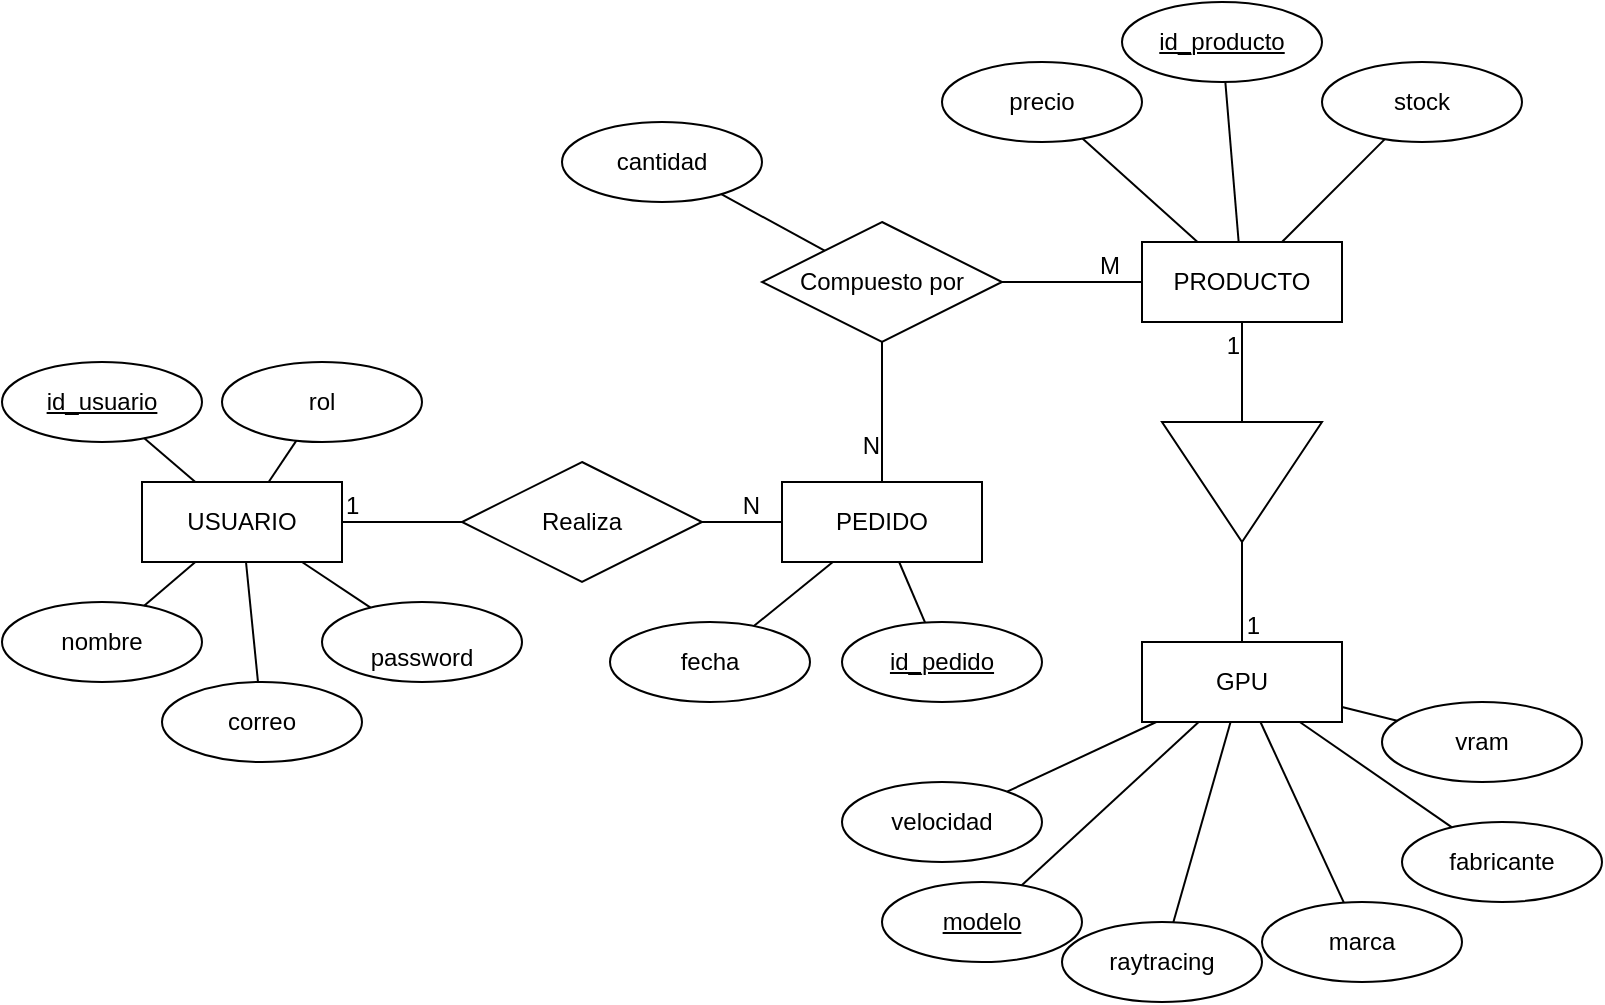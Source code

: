 <mxfile version="24.0.7" type="github">
  <diagram name="Página-1" id="lyMBnRNk6s1UJv5n6M9Y">
    <mxGraphModel dx="1033" dy="556" grid="1" gridSize="10" guides="1" tooltips="1" connect="1" arrows="1" fold="1" page="1" pageScale="1" pageWidth="827" pageHeight="1169" math="0" shadow="0">
      <root>
        <mxCell id="0" />
        <mxCell id="1" parent="0" />
        <mxCell id="ASPx3OWDytFwxY4XE56K-14" value="USUARIO" style="whiteSpace=wrap;html=1;align=center;" parent="1" vertex="1">
          <mxGeometry x="80" y="260" width="100" height="40" as="geometry" />
        </mxCell>
        <mxCell id="ASPx3OWDytFwxY4XE56K-15" value="nombre" style="ellipse;whiteSpace=wrap;html=1;align=center;" parent="1" vertex="1">
          <mxGeometry x="10" y="320" width="100" height="40" as="geometry" />
        </mxCell>
        <mxCell id="ASPx3OWDytFwxY4XE56K-16" value="Compuesto por" style="shape=rhombus;perimeter=rhombusPerimeter;whiteSpace=wrap;html=1;align=center;" parent="1" vertex="1">
          <mxGeometry x="390" y="130" width="120" height="60" as="geometry" />
        </mxCell>
        <mxCell id="ASPx3OWDytFwxY4XE56K-22" value="id_usuario" style="ellipse;whiteSpace=wrap;html=1;align=center;fontStyle=4;" parent="1" vertex="1">
          <mxGeometry x="10" y="200" width="100" height="40" as="geometry" />
        </mxCell>
        <mxCell id="ASPx3OWDytFwxY4XE56K-23" value="id_producto" style="ellipse;whiteSpace=wrap;html=1;align=center;fontStyle=4;" parent="1" vertex="1">
          <mxGeometry x="570" y="20" width="100" height="40" as="geometry" />
        </mxCell>
        <mxCell id="ASPx3OWDytFwxY4XE56K-25" value="PEDIDO" style="whiteSpace=wrap;html=1;align=center;" parent="1" vertex="1">
          <mxGeometry x="400" y="260" width="100" height="40" as="geometry" />
        </mxCell>
        <mxCell id="ASPx3OWDytFwxY4XE56K-26" value="Realiza" style="shape=rhombus;perimeter=rhombusPerimeter;whiteSpace=wrap;html=1;align=center;" parent="1" vertex="1">
          <mxGeometry x="240" y="250" width="120" height="60" as="geometry" />
        </mxCell>
        <mxCell id="ASPx3OWDytFwxY4XE56K-29" value="PRODUCTO" style="whiteSpace=wrap;html=1;align=center;" parent="1" vertex="1">
          <mxGeometry x="580" y="140" width="100" height="40" as="geometry" />
        </mxCell>
        <mxCell id="ASPx3OWDytFwxY4XE56K-31" value="id_pedido" style="ellipse;whiteSpace=wrap;html=1;align=center;fontStyle=4;" parent="1" vertex="1">
          <mxGeometry x="430" y="330" width="100" height="40" as="geometry" />
        </mxCell>
        <mxCell id="ASPx3OWDytFwxY4XE56K-32" value="&lt;div&gt;&lt;br&gt;&lt;/div&gt;&lt;div&gt;password&lt;br&gt;&lt;/div&gt;" style="ellipse;whiteSpace=wrap;html=1;align=center;" parent="1" vertex="1">
          <mxGeometry x="170" y="320" width="100" height="40" as="geometry" />
        </mxCell>
        <mxCell id="ASPx3OWDytFwxY4XE56K-33" value="stock" style="ellipse;whiteSpace=wrap;html=1;align=center;" parent="1" vertex="1">
          <mxGeometry x="670" y="50" width="100" height="40" as="geometry" />
        </mxCell>
        <mxCell id="ASPx3OWDytFwxY4XE56K-35" value="rol" style="ellipse;whiteSpace=wrap;html=1;align=center;" parent="1" vertex="1">
          <mxGeometry x="120" y="200" width="100" height="40" as="geometry" />
        </mxCell>
        <mxCell id="ASPx3OWDytFwxY4XE56K-42" value="precio" style="ellipse;whiteSpace=wrap;html=1;align=center;" parent="1" vertex="1">
          <mxGeometry x="480" y="50" width="100" height="40" as="geometry" />
        </mxCell>
        <mxCell id="ASPx3OWDytFwxY4XE56K-53" value="" style="endArrow=none;html=1;rounded=0;" parent="1" source="ASPx3OWDytFwxY4XE56K-29" target="ASPx3OWDytFwxY4XE56K-33" edge="1">
          <mxGeometry relative="1" as="geometry">
            <mxPoint x="860" y="251" as="sourcePoint" />
            <mxPoint x="904" y="234" as="targetPoint" />
          </mxGeometry>
        </mxCell>
        <mxCell id="ASPx3OWDytFwxY4XE56K-54" value="" style="endArrow=none;html=1;rounded=0;" parent="1" source="ASPx3OWDytFwxY4XE56K-29" target="ASPx3OWDytFwxY4XE56K-23" edge="1">
          <mxGeometry relative="1" as="geometry">
            <mxPoint x="870" y="261" as="sourcePoint" />
            <mxPoint x="914" y="244" as="targetPoint" />
          </mxGeometry>
        </mxCell>
        <mxCell id="ASPx3OWDytFwxY4XE56K-55" value="" style="endArrow=none;html=1;rounded=0;" parent="1" source="ASPx3OWDytFwxY4XE56K-42" target="ASPx3OWDytFwxY4XE56K-29" edge="1">
          <mxGeometry relative="1" as="geometry">
            <mxPoint x="880" y="271" as="sourcePoint" />
            <mxPoint x="924" y="254" as="targetPoint" />
          </mxGeometry>
        </mxCell>
        <mxCell id="ASPx3OWDytFwxY4XE56K-56" value="" style="endArrow=none;html=1;rounded=0;" parent="1" source="ASPx3OWDytFwxY4XE56K-25" target="ASPx3OWDytFwxY4XE56K-31" edge="1">
          <mxGeometry relative="1" as="geometry">
            <mxPoint x="890" y="281" as="sourcePoint" />
            <mxPoint x="934" y="264" as="targetPoint" />
          </mxGeometry>
        </mxCell>
        <mxCell id="ASPx3OWDytFwxY4XE56K-59" value="" style="endArrow=none;html=1;rounded=0;" parent="1" source="ASPx3OWDytFwxY4XE56K-35" target="ASPx3OWDytFwxY4XE56K-14" edge="1">
          <mxGeometry relative="1" as="geometry">
            <mxPoint x="920" y="311" as="sourcePoint" />
            <mxPoint x="964" y="294" as="targetPoint" />
          </mxGeometry>
        </mxCell>
        <mxCell id="ASPx3OWDytFwxY4XE56K-60" value="" style="endArrow=none;html=1;rounded=0;" parent="1" source="ASPx3OWDytFwxY4XE56K-14" target="ASPx3OWDytFwxY4XE56K-22" edge="1">
          <mxGeometry relative="1" as="geometry">
            <mxPoint x="930" y="321" as="sourcePoint" />
            <mxPoint x="974" y="304" as="targetPoint" />
          </mxGeometry>
        </mxCell>
        <mxCell id="ASPx3OWDytFwxY4XE56K-61" value="" style="endArrow=none;html=1;rounded=0;" parent="1" source="ASPx3OWDytFwxY4XE56K-14" target="ASPx3OWDytFwxY4XE56K-32" edge="1">
          <mxGeometry relative="1" as="geometry">
            <mxPoint x="196" y="317" as="sourcePoint" />
            <mxPoint x="240" y="300" as="targetPoint" />
          </mxGeometry>
        </mxCell>
        <mxCell id="ASPx3OWDytFwxY4XE56K-62" value="" style="endArrow=none;html=1;rounded=0;" parent="1" source="ASPx3OWDytFwxY4XE56K-15" target="ASPx3OWDytFwxY4XE56K-14" edge="1">
          <mxGeometry relative="1" as="geometry">
            <mxPoint x="66" y="420" as="sourcePoint" />
            <mxPoint x="110" y="403" as="targetPoint" />
          </mxGeometry>
        </mxCell>
        <mxCell id="ASPx3OWDytFwxY4XE56K-67" value="" style="endArrow=none;html=1;rounded=0;" parent="1" source="ASPx3OWDytFwxY4XE56K-14" target="ASPx3OWDytFwxY4XE56K-26" edge="1">
          <mxGeometry relative="1" as="geometry">
            <mxPoint x="250" y="340" as="sourcePoint" />
            <mxPoint x="410" y="340" as="targetPoint" />
          </mxGeometry>
        </mxCell>
        <mxCell id="ASPx3OWDytFwxY4XE56K-68" value="1" style="resizable=0;html=1;whiteSpace=wrap;align=left;verticalAlign=bottom;" parent="ASPx3OWDytFwxY4XE56K-67" connectable="0" vertex="1">
          <mxGeometry x="-1" relative="1" as="geometry" />
        </mxCell>
        <mxCell id="ASPx3OWDytFwxY4XE56K-69" value="" style="resizable=0;html=1;whiteSpace=wrap;align=right;verticalAlign=bottom;" parent="ASPx3OWDytFwxY4XE56K-67" connectable="0" vertex="1">
          <mxGeometry x="1" relative="1" as="geometry" />
        </mxCell>
        <mxCell id="ASPx3OWDytFwxY4XE56K-70" value="" style="endArrow=none;html=1;rounded=0;" parent="1" source="ASPx3OWDytFwxY4XE56K-26" target="ASPx3OWDytFwxY4XE56K-25" edge="1">
          <mxGeometry relative="1" as="geometry">
            <mxPoint x="354" y="300" as="sourcePoint" />
            <mxPoint x="414" y="300" as="targetPoint" />
          </mxGeometry>
        </mxCell>
        <mxCell id="ASPx3OWDytFwxY4XE56K-71" value="" style="resizable=0;html=1;whiteSpace=wrap;align=left;verticalAlign=bottom;" parent="ASPx3OWDytFwxY4XE56K-70" connectable="0" vertex="1">
          <mxGeometry x="-1" relative="1" as="geometry" />
        </mxCell>
        <mxCell id="ASPx3OWDytFwxY4XE56K-72" value="N" style="resizable=0;html=1;whiteSpace=wrap;align=right;verticalAlign=bottom;" parent="ASPx3OWDytFwxY4XE56K-70" connectable="0" vertex="1">
          <mxGeometry x="1" relative="1" as="geometry">
            <mxPoint x="-10" as="offset" />
          </mxGeometry>
        </mxCell>
        <mxCell id="ASPx3OWDytFwxY4XE56K-73" value="" style="endArrow=none;html=1;rounded=0;" parent="1" source="ASPx3OWDytFwxY4XE56K-16" target="ASPx3OWDytFwxY4XE56K-25" edge="1">
          <mxGeometry relative="1" as="geometry">
            <mxPoint x="710" y="491" as="sourcePoint" />
            <mxPoint x="710" y="420" as="targetPoint" />
          </mxGeometry>
        </mxCell>
        <mxCell id="ASPx3OWDytFwxY4XE56K-74" value="" style="resizable=0;html=1;whiteSpace=wrap;align=left;verticalAlign=bottom;" parent="ASPx3OWDytFwxY4XE56K-73" connectable="0" vertex="1">
          <mxGeometry x="-1" relative="1" as="geometry" />
        </mxCell>
        <mxCell id="ASPx3OWDytFwxY4XE56K-75" value="N" style="resizable=0;html=1;whiteSpace=wrap;align=right;verticalAlign=bottom;" parent="ASPx3OWDytFwxY4XE56K-73" connectable="0" vertex="1">
          <mxGeometry x="1" relative="1" as="geometry">
            <mxPoint y="-10" as="offset" />
          </mxGeometry>
        </mxCell>
        <mxCell id="ASPx3OWDytFwxY4XE56K-76" value="" style="triangle;whiteSpace=wrap;html=1;rotation=90;textDirection=vertical-rl;" parent="1" vertex="1">
          <mxGeometry x="600" y="220" width="60" height="80" as="geometry" />
        </mxCell>
        <mxCell id="ASPx3OWDytFwxY4XE56K-77" value="" style="endArrow=none;html=1;rounded=0;" parent="1" source="ASPx3OWDytFwxY4XE56K-78" target="ASPx3OWDytFwxY4XE56K-25" edge="1">
          <mxGeometry relative="1" as="geometry">
            <mxPoint x="310" y="130" as="sourcePoint" />
            <mxPoint x="420" y="140" as="targetPoint" />
          </mxGeometry>
        </mxCell>
        <mxCell id="ASPx3OWDytFwxY4XE56K-78" value="fecha" style="ellipse;whiteSpace=wrap;html=1;align=center;" parent="1" vertex="1">
          <mxGeometry x="314" y="330" width="100" height="40" as="geometry" />
        </mxCell>
        <mxCell id="ASPx3OWDytFwxY4XE56K-79" value="cantidad" style="ellipse;whiteSpace=wrap;html=1;align=center;" parent="1" vertex="1">
          <mxGeometry x="290" y="80" width="100" height="40" as="geometry" />
        </mxCell>
        <mxCell id="ASPx3OWDytFwxY4XE56K-80" value="" style="endArrow=none;html=1;rounded=0;" parent="1" source="ASPx3OWDytFwxY4XE56K-79" target="ASPx3OWDytFwxY4XE56K-16" edge="1">
          <mxGeometry relative="1" as="geometry">
            <mxPoint x="345" y="168" as="sourcePoint" />
            <mxPoint x="416" y="182" as="targetPoint" />
          </mxGeometry>
        </mxCell>
        <mxCell id="ASPx3OWDytFwxY4XE56K-83" value="" style="endArrow=none;html=1;rounded=0;" parent="1" source="ASPx3OWDytFwxY4XE56K-16" target="ASPx3OWDytFwxY4XE56K-29" edge="1">
          <mxGeometry relative="1" as="geometry">
            <mxPoint x="460" y="230" as="sourcePoint" />
            <mxPoint x="460" y="270" as="targetPoint" />
          </mxGeometry>
        </mxCell>
        <mxCell id="ASPx3OWDytFwxY4XE56K-84" value="" style="resizable=0;html=1;whiteSpace=wrap;align=left;verticalAlign=bottom;" parent="ASPx3OWDytFwxY4XE56K-83" connectable="0" vertex="1">
          <mxGeometry x="-1" relative="1" as="geometry" />
        </mxCell>
        <mxCell id="ASPx3OWDytFwxY4XE56K-85" value="M" style="resizable=0;html=1;whiteSpace=wrap;align=right;verticalAlign=bottom;" parent="ASPx3OWDytFwxY4XE56K-83" connectable="0" vertex="1">
          <mxGeometry x="1" relative="1" as="geometry">
            <mxPoint x="-10" as="offset" />
          </mxGeometry>
        </mxCell>
        <mxCell id="ASPx3OWDytFwxY4XE56K-88" value="correo" style="ellipse;whiteSpace=wrap;html=1;align=center;" parent="1" vertex="1">
          <mxGeometry x="90" y="360" width="100" height="40" as="geometry" />
        </mxCell>
        <mxCell id="ASPx3OWDytFwxY4XE56K-89" value="" style="endArrow=none;html=1;rounded=0;" parent="1" source="ASPx3OWDytFwxY4XE56K-14" target="ASPx3OWDytFwxY4XE56K-88" edge="1">
          <mxGeometry relative="1" as="geometry">
            <mxPoint x="153" y="310" as="sourcePoint" />
            <mxPoint x="167" y="331" as="targetPoint" />
          </mxGeometry>
        </mxCell>
        <mxCell id="ASPx3OWDytFwxY4XE56K-90" value="modelo" style="ellipse;whiteSpace=wrap;html=1;align=center;fontStyle=4;" parent="1" vertex="1">
          <mxGeometry x="450" y="460" width="100" height="40" as="geometry" />
        </mxCell>
        <mxCell id="ASPx3OWDytFwxY4XE56K-91" value="&lt;div&gt;GPU&lt;/div&gt;" style="whiteSpace=wrap;html=1;align=center;" parent="1" vertex="1">
          <mxGeometry x="580" y="340" width="100" height="40" as="geometry" />
        </mxCell>
        <mxCell id="ASPx3OWDytFwxY4XE56K-92" value="fabricante" style="ellipse;whiteSpace=wrap;html=1;align=center;" parent="1" vertex="1">
          <mxGeometry x="710" y="430" width="100" height="40" as="geometry" />
        </mxCell>
        <mxCell id="ASPx3OWDytFwxY4XE56K-93" value="marca" style="ellipse;whiteSpace=wrap;html=1;align=center;" parent="1" vertex="1">
          <mxGeometry x="640" y="470" width="100" height="40" as="geometry" />
        </mxCell>
        <mxCell id="ASPx3OWDytFwxY4XE56K-94" value="vram" style="ellipse;whiteSpace=wrap;html=1;align=center;" parent="1" vertex="1">
          <mxGeometry x="700" y="370" width="100" height="40" as="geometry" />
        </mxCell>
        <mxCell id="ASPx3OWDytFwxY4XE56K-95" value="velocidad" style="ellipse;whiteSpace=wrap;html=1;align=center;" parent="1" vertex="1">
          <mxGeometry x="430" y="410" width="100" height="40" as="geometry" />
        </mxCell>
        <mxCell id="ASPx3OWDytFwxY4XE56K-96" value="raytracing" style="ellipse;whiteSpace=wrap;html=1;align=center;" parent="1" vertex="1">
          <mxGeometry x="540" y="480" width="100" height="40" as="geometry" />
        </mxCell>
        <mxCell id="ASPx3OWDytFwxY4XE56K-97" value="" style="endArrow=none;html=1;rounded=0;" parent="1" source="ASPx3OWDytFwxY4XE56K-91" target="ASPx3OWDytFwxY4XE56K-94" edge="1">
          <mxGeometry relative="1" as="geometry">
            <mxPoint x="750" y="420" as="sourcePoint" />
            <mxPoint x="910" y="420" as="targetPoint" />
          </mxGeometry>
        </mxCell>
        <mxCell id="ASPx3OWDytFwxY4XE56K-98" value="" style="endArrow=none;html=1;rounded=0;" parent="1" source="ASPx3OWDytFwxY4XE56K-91" target="ASPx3OWDytFwxY4XE56K-95" edge="1">
          <mxGeometry relative="1" as="geometry">
            <mxPoint x="680" y="411" as="sourcePoint" />
            <mxPoint x="724" y="394" as="targetPoint" />
          </mxGeometry>
        </mxCell>
        <mxCell id="ASPx3OWDytFwxY4XE56K-99" value="" style="endArrow=none;html=1;rounded=0;" parent="1" source="ASPx3OWDytFwxY4XE56K-91" target="ASPx3OWDytFwxY4XE56K-93" edge="1">
          <mxGeometry relative="1" as="geometry">
            <mxPoint x="690" y="421" as="sourcePoint" />
            <mxPoint x="734" y="404" as="targetPoint" />
          </mxGeometry>
        </mxCell>
        <mxCell id="ASPx3OWDytFwxY4XE56K-100" value="" style="endArrow=none;html=1;rounded=0;" parent="1" source="ASPx3OWDytFwxY4XE56K-91" target="ASPx3OWDytFwxY4XE56K-90" edge="1">
          <mxGeometry relative="1" as="geometry">
            <mxPoint x="700" y="431" as="sourcePoint" />
            <mxPoint x="744" y="414" as="targetPoint" />
          </mxGeometry>
        </mxCell>
        <mxCell id="ASPx3OWDytFwxY4XE56K-101" value="" style="endArrow=none;html=1;rounded=0;" parent="1" source="ASPx3OWDytFwxY4XE56K-91" target="ASPx3OWDytFwxY4XE56K-96" edge="1">
          <mxGeometry relative="1" as="geometry">
            <mxPoint x="710" y="441" as="sourcePoint" />
            <mxPoint x="754" y="424" as="targetPoint" />
          </mxGeometry>
        </mxCell>
        <mxCell id="ASPx3OWDytFwxY4XE56K-102" value="" style="endArrow=none;html=1;rounded=0;" parent="1" source="ASPx3OWDytFwxY4XE56K-91" target="ASPx3OWDytFwxY4XE56K-92" edge="1">
          <mxGeometry relative="1" as="geometry">
            <mxPoint x="720" y="451" as="sourcePoint" />
            <mxPoint x="764" y="434" as="targetPoint" />
          </mxGeometry>
        </mxCell>
        <mxCell id="ASPx3OWDytFwxY4XE56K-105" value="" style="endArrow=none;html=1;rounded=0;" parent="1" source="ASPx3OWDytFwxY4XE56K-76" target="ASPx3OWDytFwxY4XE56K-29" edge="1">
          <mxGeometry relative="1" as="geometry">
            <mxPoint x="660" y="200" as="sourcePoint" />
            <mxPoint x="820" y="200" as="targetPoint" />
          </mxGeometry>
        </mxCell>
        <mxCell id="ASPx3OWDytFwxY4XE56K-106" value="1" style="resizable=0;html=1;whiteSpace=wrap;align=right;verticalAlign=bottom;" parent="ASPx3OWDytFwxY4XE56K-105" connectable="0" vertex="1">
          <mxGeometry x="1" relative="1" as="geometry">
            <mxPoint y="20" as="offset" />
          </mxGeometry>
        </mxCell>
        <mxCell id="ASPx3OWDytFwxY4XE56K-108" value="" style="endArrow=none;html=1;rounded=0;" parent="1" source="ASPx3OWDytFwxY4XE56K-76" target="ASPx3OWDytFwxY4XE56K-91" edge="1">
          <mxGeometry relative="1" as="geometry">
            <mxPoint x="620.333" y="286.055" as="sourcePoint" />
            <mxPoint x="639.67" y="390" as="targetPoint" />
          </mxGeometry>
        </mxCell>
        <mxCell id="ASPx3OWDytFwxY4XE56K-109" value="1" style="resizable=0;html=1;whiteSpace=wrap;align=right;verticalAlign=bottom;" parent="ASPx3OWDytFwxY4XE56K-108" connectable="0" vertex="1">
          <mxGeometry x="1" relative="1" as="geometry">
            <mxPoint x="10" as="offset" />
          </mxGeometry>
        </mxCell>
      </root>
    </mxGraphModel>
  </diagram>
</mxfile>
